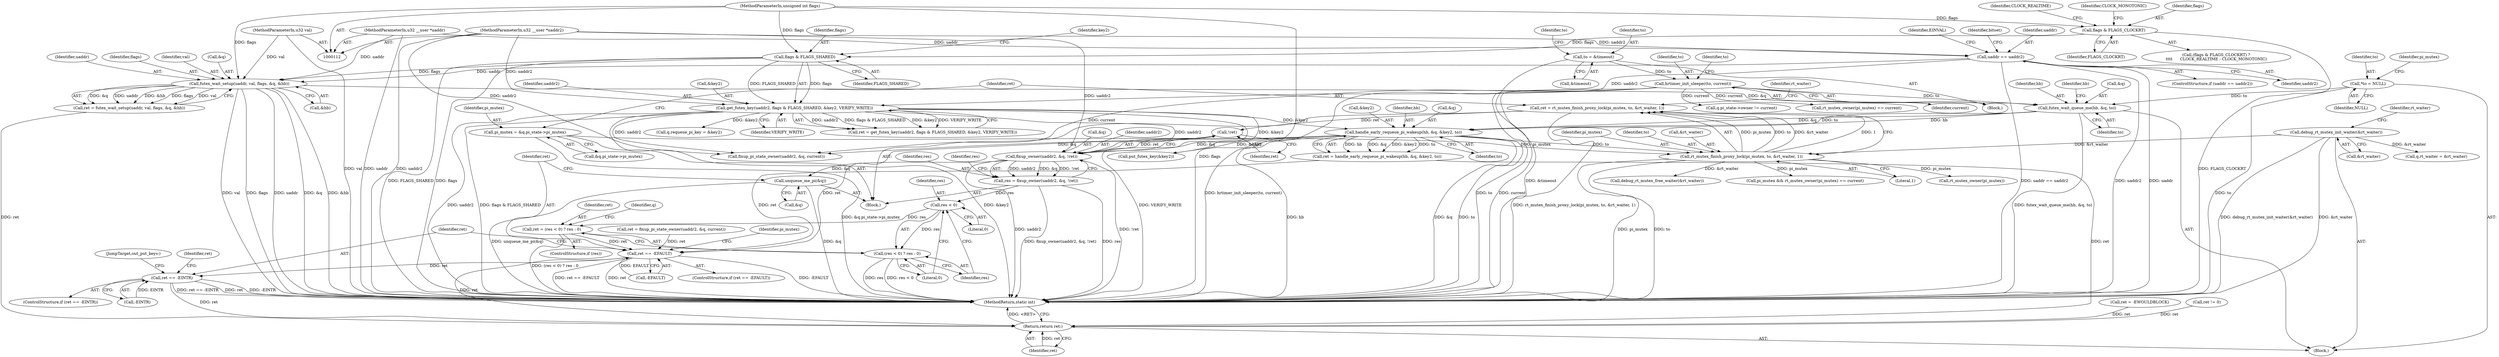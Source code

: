 digraph "0_linux_6f7b0a2a5c0fb03be7c25bd1745baa50582348ef@API" {
"1000316" [label="(Call,ret = rt_mutex_finish_proxy_lock(pi_mutex, to, &rt_waiter, 1))"];
"1000318" [label="(Call,rt_mutex_finish_proxy_lock(pi_mutex, to, &rt_waiter, 1))"];
"1000308" [label="(Call,pi_mutex = &q.pi_state->pi_mutex)"];
"1000252" [label="(Call,handle_early_requeue_pi_wakeup(hb, &q, &key2, to))"];
"1000240" [label="(Call,futex_wait_queue_me(hb, &q, to))"];
"1000229" [label="(Call,futex_wait_setup(uaddr, val, flags, &q, &hb))"];
"1000142" [label="(Call,uaddr == uaddr2)"];
"1000113" [label="(MethodParameterIn,u32 __user *uaddr)"];
"1000118" [label="(MethodParameterIn,u32 __user *uaddr2)"];
"1000115" [label="(MethodParameterIn,u32 val)"];
"1000198" [label="(Call,flags & FLAGS_SHARED)"];
"1000167" [label="(Call,flags & FLAGS_CLOCKRT)"];
"1000114" [label="(MethodParameterIn,unsigned int flags)"];
"1000122" [label="(Call,*to = NULL)"];
"1000173" [label="(Call,hrtimer_init_sleeper(to, current))"];
"1000157" [label="(Call,to = &timeout)"];
"1000196" [label="(Call,get_futex_key(uaddr2, flags & FLAGS_SHARED, &key2, VERIFY_WRITE))"];
"1000186" [label="(Call,debug_rt_mutex_init_waiter(&rt_waiter))"];
"1000337" [label="(Call,!ret)"];
"1000333" [label="(Call,fixup_owner(uaddr2, &q, !ret))"];
"1000331" [label="(Call,res = fixup_owner(uaddr2, &q, !ret))"];
"1000344" [label="(Call,res < 0)"];
"1000341" [label="(Call,ret = (res < 0) ? res : 0)"];
"1000353" [label="(Call,ret == -EFAULT)"];
"1000369" [label="(Call,ret == -EINTR)"];
"1000402" [label="(Return,return ret;)"];
"1000343" [label="(Call,(res < 0) ? res : 0)"];
"1000349" [label="(Call,unqueue_me_pi(&q))"];
"1000331" [label="(Call,res = fixup_owner(uaddr2, &q, !ret))"];
"1000230" [label="(Identifier,uaddr)"];
"1000114" [label="(MethodParameterIn,unsigned int flags)"];
"1000374" [label="(Call,ret = -EWOULDBLOCK)"];
"1000354" [label="(Identifier,ret)"];
"1000124" [label="(Identifier,NULL)"];
"1000371" [label="(Call,-EINTR)"];
"1000359" [label="(Call,pi_mutex && rt_mutex_owner(pi_mutex) == current)"];
"1000171" [label="(Identifier,CLOCK_MONOTONIC)"];
"1000370" [label="(Identifier,ret)"];
"1000232" [label="(Identifier,flags)"];
"1000191" [label="(Identifier,rt_waiter)"];
"1000256" [label="(Call,&key2)"];
"1000141" [label="(ControlStructure,if (uaddr == uaddr2))"];
"1000206" [label="(Call,ret != 0)"];
"1000186" [label="(Call,debug_rt_mutex_init_waiter(&rt_waiter))"];
"1000258" [label="(Identifier,to)"];
"1000375" [label="(Identifier,ret)"];
"1000252" [label="(Call,handle_early_requeue_pi_wakeup(hb, &q, &key2, to))"];
"1000199" [label="(Identifier,flags)"];
"1000202" [label="(Identifier,key2)"];
"1000346" [label="(Literal,0)"];
"1000348" [label="(Literal,0)"];
"1000340" [label="(Identifier,res)"];
"1000150" [label="(Identifier,bitset)"];
"1000309" [label="(Identifier,pi_mutex)"];
"1000229" [label="(Call,futex_wait_setup(uaddr, val, flags, &q, &hb))"];
"1000353" [label="(Call,ret == -EFAULT)"];
"1000122" [label="(Call,*to = NULL)"];
"1000167" [label="(Call,flags & FLAGS_CLOCKRT)"];
"1000241" [label="(Identifier,hb)"];
"1000215" [label="(Call,q.rt_waiter = &rt_waiter)"];
"1000349" [label="(Call,unqueue_me_pi(&q))"];
"1000323" [label="(Literal,1)"];
"1000196" [label="(Call,get_futex_key(uaddr2, flags & FLAGS_SHARED, &key2, VERIFY_WRITE))"];
"1000168" [label="(Identifier,flags)"];
"1000316" [label="(Call,ret = rt_mutex_finish_proxy_lock(pi_mutex, to, &rt_waiter, 1))"];
"1000144" [label="(Identifier,uaddr2)"];
"1000198" [label="(Call,flags & FLAGS_SHARED)"];
"1000194" [label="(Call,ret = get_futex_key(uaddr2, flags & FLAGS_SHARED, &key2, VERIFY_WRITE))"];
"1000231" [label="(Identifier,val)"];
"1000362" [label="(Call,rt_mutex_owner(pi_mutex))"];
"1000143" [label="(Identifier,uaddr)"];
"1000385" [label="(Call,put_futex_key(&key2))"];
"1000164" [label="(Identifier,to)"];
"1000335" [label="(Call,&q)"];
"1000197" [label="(Identifier,uaddr2)"];
"1000324" [label="(Call,debug_rt_mutex_free_waiter(&rt_waiter))"];
"1000337" [label="(Call,!ret)"];
"1000159" [label="(Call,&timeout)"];
"1000344" [label="(Call,res < 0)"];
"1000187" [label="(Call,&rt_waiter)"];
"1000308" [label="(Call,pi_mutex = &q.pi_state->pi_mutex)"];
"1000119" [label="(Block,)"];
"1000248" [label="(Identifier,hb)"];
"1000278" [label="(Call,q.pi_state->owner != current)"];
"1000240" [label="(Call,futex_wait_queue_me(hb, &q, to))"];
"1000369" [label="(Call,ret == -EINTR)"];
"1000302" [label="(Block,)"];
"1000352" [label="(ControlStructure,if (ret == -EFAULT))"];
"1000368" [label="(ControlStructure,if (ret == -EINTR))"];
"1000350" [label="(Call,&q)"];
"1000332" [label="(Identifier,res)"];
"1000333" [label="(Call,fixup_owner(uaddr2, &q, !ret))"];
"1000310" [label="(Call,&q.pi_state->pi_mutex)"];
"1000347" [label="(Identifier,res)"];
"1000345" [label="(Identifier,res)"];
"1000361" [label="(Call,rt_mutex_owner(pi_mutex) == current)"];
"1000244" [label="(Identifier,to)"];
"1000233" [label="(Call,&q)"];
"1000351" [label="(Identifier,q)"];
"1000142" [label="(Call,uaddr == uaddr2)"];
"1000378" [label="(JumpTarget,out_put_keys:)"];
"1000169" [label="(Identifier,FLAGS_CLOCKRT)"];
"1000319" [label="(Identifier,pi_mutex)"];
"1000158" [label="(Identifier,to)"];
"1000166" [label="(Call,(flags & FLAGS_CLOCKRT) ?\n\t\t\t\t      CLOCK_REALTIME : CLOCK_MONOTONIC)"];
"1000235" [label="(Call,&hb)"];
"1000221" [label="(Call,q.requeue_pi_key = &key2)"];
"1000147" [label="(Identifier,EINVAL)"];
"1000123" [label="(Identifier,to)"];
"1000341" [label="(Call,ret = (res < 0) ? res : 0)"];
"1000157" [label="(Call,to = &timeout)"];
"1000326" [label="(Identifier,rt_waiter)"];
"1000175" [label="(Identifier,current)"];
"1000113" [label="(MethodParameterIn,u32 __user *uaddr)"];
"1000250" [label="(Call,ret = handle_early_requeue_pi_wakeup(hb, &q, &key2, to))"];
"1000242" [label="(Call,&q)"];
"1000200" [label="(Identifier,FLAGS_SHARED)"];
"1000201" [label="(Call,&key2)"];
"1000402" [label="(Return,return ret;)"];
"1000179" [label="(Identifier,to)"];
"1000343" [label="(Call,(res < 0) ? res : 0)"];
"1000290" [label="(Call,ret = fixup_pi_state_owner(uaddr2, &q, current))"];
"1000320" [label="(Identifier,to)"];
"1000118" [label="(MethodParameterIn,u32 __user *uaddr2)"];
"1000342" [label="(Identifier,ret)"];
"1000227" [label="(Call,ret = futex_wait_setup(uaddr, val, flags, &q, &hb))"];
"1000318" [label="(Call,rt_mutex_finish_proxy_lock(pi_mutex, to, &rt_waiter, 1))"];
"1000317" [label="(Identifier,ret)"];
"1000403" [label="(Identifier,ret)"];
"1000360" [label="(Identifier,pi_mutex)"];
"1000156" [label="(Block,)"];
"1000253" [label="(Identifier,hb)"];
"1000203" [label="(Identifier,VERIFY_WRITE)"];
"1000339" [label="(ControlStructure,if (res))"];
"1000170" [label="(Identifier,CLOCK_REALTIME)"];
"1000321" [label="(Call,&rt_waiter)"];
"1000254" [label="(Call,&q)"];
"1000292" [label="(Call,fixup_pi_state_owner(uaddr2, &q, current))"];
"1000174" [label="(Identifier,to)"];
"1000334" [label="(Identifier,uaddr2)"];
"1000173" [label="(Call,hrtimer_init_sleeper(to, current))"];
"1000115" [label="(MethodParameterIn,u32 val)"];
"1000355" [label="(Call,-EFAULT)"];
"1000338" [label="(Identifier,ret)"];
"1000128" [label="(Identifier,pi_mutex)"];
"1000404" [label="(MethodReturn,static int)"];
"1000316" -> "1000302"  [label="AST: "];
"1000316" -> "1000318"  [label="CFG: "];
"1000317" -> "1000316"  [label="AST: "];
"1000318" -> "1000316"  [label="AST: "];
"1000326" -> "1000316"  [label="CFG: "];
"1000316" -> "1000404"  [label="DDG: rt_mutex_finish_proxy_lock(pi_mutex, to, &rt_waiter, 1)"];
"1000318" -> "1000316"  [label="DDG: pi_mutex"];
"1000318" -> "1000316"  [label="DDG: to"];
"1000318" -> "1000316"  [label="DDG: &rt_waiter"];
"1000318" -> "1000316"  [label="DDG: 1"];
"1000316" -> "1000337"  [label="DDG: ret"];
"1000318" -> "1000323"  [label="CFG: "];
"1000319" -> "1000318"  [label="AST: "];
"1000320" -> "1000318"  [label="AST: "];
"1000321" -> "1000318"  [label="AST: "];
"1000323" -> "1000318"  [label="AST: "];
"1000318" -> "1000404"  [label="DDG: pi_mutex"];
"1000318" -> "1000404"  [label="DDG: to"];
"1000308" -> "1000318"  [label="DDG: pi_mutex"];
"1000252" -> "1000318"  [label="DDG: to"];
"1000186" -> "1000318"  [label="DDG: &rt_waiter"];
"1000318" -> "1000324"  [label="DDG: &rt_waiter"];
"1000318" -> "1000359"  [label="DDG: pi_mutex"];
"1000318" -> "1000362"  [label="DDG: pi_mutex"];
"1000308" -> "1000302"  [label="AST: "];
"1000308" -> "1000310"  [label="CFG: "];
"1000309" -> "1000308"  [label="AST: "];
"1000310" -> "1000308"  [label="AST: "];
"1000317" -> "1000308"  [label="CFG: "];
"1000308" -> "1000404"  [label="DDG: &q.pi_state->pi_mutex"];
"1000252" -> "1000250"  [label="AST: "];
"1000252" -> "1000258"  [label="CFG: "];
"1000253" -> "1000252"  [label="AST: "];
"1000254" -> "1000252"  [label="AST: "];
"1000256" -> "1000252"  [label="AST: "];
"1000258" -> "1000252"  [label="AST: "];
"1000250" -> "1000252"  [label="CFG: "];
"1000252" -> "1000404"  [label="DDG: hb"];
"1000252" -> "1000404"  [label="DDG: &q"];
"1000252" -> "1000404"  [label="DDG: to"];
"1000252" -> "1000250"  [label="DDG: hb"];
"1000252" -> "1000250"  [label="DDG: &q"];
"1000252" -> "1000250"  [label="DDG: &key2"];
"1000252" -> "1000250"  [label="DDG: to"];
"1000240" -> "1000252"  [label="DDG: hb"];
"1000240" -> "1000252"  [label="DDG: &q"];
"1000240" -> "1000252"  [label="DDG: to"];
"1000196" -> "1000252"  [label="DDG: &key2"];
"1000252" -> "1000292"  [label="DDG: &q"];
"1000252" -> "1000333"  [label="DDG: &q"];
"1000252" -> "1000385"  [label="DDG: &key2"];
"1000240" -> "1000119"  [label="AST: "];
"1000240" -> "1000244"  [label="CFG: "];
"1000241" -> "1000240"  [label="AST: "];
"1000242" -> "1000240"  [label="AST: "];
"1000244" -> "1000240"  [label="AST: "];
"1000248" -> "1000240"  [label="CFG: "];
"1000240" -> "1000404"  [label="DDG: futex_wait_queue_me(hb, &q, to)"];
"1000229" -> "1000240"  [label="DDG: &q"];
"1000122" -> "1000240"  [label="DDG: to"];
"1000173" -> "1000240"  [label="DDG: to"];
"1000229" -> "1000227"  [label="AST: "];
"1000229" -> "1000235"  [label="CFG: "];
"1000230" -> "1000229"  [label="AST: "];
"1000231" -> "1000229"  [label="AST: "];
"1000232" -> "1000229"  [label="AST: "];
"1000233" -> "1000229"  [label="AST: "];
"1000235" -> "1000229"  [label="AST: "];
"1000227" -> "1000229"  [label="CFG: "];
"1000229" -> "1000404"  [label="DDG: &q"];
"1000229" -> "1000404"  [label="DDG: &hb"];
"1000229" -> "1000404"  [label="DDG: val"];
"1000229" -> "1000404"  [label="DDG: flags"];
"1000229" -> "1000404"  [label="DDG: uaddr"];
"1000229" -> "1000227"  [label="DDG: &q"];
"1000229" -> "1000227"  [label="DDG: uaddr"];
"1000229" -> "1000227"  [label="DDG: &hb"];
"1000229" -> "1000227"  [label="DDG: flags"];
"1000229" -> "1000227"  [label="DDG: val"];
"1000142" -> "1000229"  [label="DDG: uaddr"];
"1000113" -> "1000229"  [label="DDG: uaddr"];
"1000115" -> "1000229"  [label="DDG: val"];
"1000198" -> "1000229"  [label="DDG: flags"];
"1000114" -> "1000229"  [label="DDG: flags"];
"1000142" -> "1000141"  [label="AST: "];
"1000142" -> "1000144"  [label="CFG: "];
"1000143" -> "1000142"  [label="AST: "];
"1000144" -> "1000142"  [label="AST: "];
"1000147" -> "1000142"  [label="CFG: "];
"1000150" -> "1000142"  [label="CFG: "];
"1000142" -> "1000404"  [label="DDG: uaddr == uaddr2"];
"1000142" -> "1000404"  [label="DDG: uaddr2"];
"1000142" -> "1000404"  [label="DDG: uaddr"];
"1000113" -> "1000142"  [label="DDG: uaddr"];
"1000118" -> "1000142"  [label="DDG: uaddr2"];
"1000142" -> "1000196"  [label="DDG: uaddr2"];
"1000113" -> "1000112"  [label="AST: "];
"1000113" -> "1000404"  [label="DDG: uaddr"];
"1000118" -> "1000112"  [label="AST: "];
"1000118" -> "1000404"  [label="DDG: uaddr2"];
"1000118" -> "1000196"  [label="DDG: uaddr2"];
"1000118" -> "1000292"  [label="DDG: uaddr2"];
"1000118" -> "1000333"  [label="DDG: uaddr2"];
"1000115" -> "1000112"  [label="AST: "];
"1000115" -> "1000404"  [label="DDG: val"];
"1000198" -> "1000196"  [label="AST: "];
"1000198" -> "1000200"  [label="CFG: "];
"1000199" -> "1000198"  [label="AST: "];
"1000200" -> "1000198"  [label="AST: "];
"1000202" -> "1000198"  [label="CFG: "];
"1000198" -> "1000404"  [label="DDG: FLAGS_SHARED"];
"1000198" -> "1000404"  [label="DDG: flags"];
"1000198" -> "1000196"  [label="DDG: flags"];
"1000198" -> "1000196"  [label="DDG: FLAGS_SHARED"];
"1000167" -> "1000198"  [label="DDG: flags"];
"1000114" -> "1000198"  [label="DDG: flags"];
"1000167" -> "1000166"  [label="AST: "];
"1000167" -> "1000169"  [label="CFG: "];
"1000168" -> "1000167"  [label="AST: "];
"1000169" -> "1000167"  [label="AST: "];
"1000170" -> "1000167"  [label="CFG: "];
"1000171" -> "1000167"  [label="CFG: "];
"1000167" -> "1000404"  [label="DDG: FLAGS_CLOCKRT"];
"1000114" -> "1000167"  [label="DDG: flags"];
"1000114" -> "1000112"  [label="AST: "];
"1000114" -> "1000404"  [label="DDG: flags"];
"1000122" -> "1000119"  [label="AST: "];
"1000122" -> "1000124"  [label="CFG: "];
"1000123" -> "1000122"  [label="AST: "];
"1000124" -> "1000122"  [label="AST: "];
"1000128" -> "1000122"  [label="CFG: "];
"1000122" -> "1000404"  [label="DDG: to"];
"1000173" -> "1000156"  [label="AST: "];
"1000173" -> "1000175"  [label="CFG: "];
"1000174" -> "1000173"  [label="AST: "];
"1000175" -> "1000173"  [label="AST: "];
"1000179" -> "1000173"  [label="CFG: "];
"1000173" -> "1000404"  [label="DDG: hrtimer_init_sleeper(to, current)"];
"1000173" -> "1000404"  [label="DDG: to"];
"1000173" -> "1000404"  [label="DDG: current"];
"1000157" -> "1000173"  [label="DDG: to"];
"1000173" -> "1000278"  [label="DDG: current"];
"1000173" -> "1000292"  [label="DDG: current"];
"1000173" -> "1000361"  [label="DDG: current"];
"1000157" -> "1000156"  [label="AST: "];
"1000157" -> "1000159"  [label="CFG: "];
"1000158" -> "1000157"  [label="AST: "];
"1000159" -> "1000157"  [label="AST: "];
"1000164" -> "1000157"  [label="CFG: "];
"1000157" -> "1000404"  [label="DDG: &timeout"];
"1000196" -> "1000194"  [label="AST: "];
"1000196" -> "1000203"  [label="CFG: "];
"1000197" -> "1000196"  [label="AST: "];
"1000201" -> "1000196"  [label="AST: "];
"1000203" -> "1000196"  [label="AST: "];
"1000194" -> "1000196"  [label="CFG: "];
"1000196" -> "1000404"  [label="DDG: &key2"];
"1000196" -> "1000404"  [label="DDG: VERIFY_WRITE"];
"1000196" -> "1000404"  [label="DDG: uaddr2"];
"1000196" -> "1000404"  [label="DDG: flags & FLAGS_SHARED"];
"1000196" -> "1000194"  [label="DDG: uaddr2"];
"1000196" -> "1000194"  [label="DDG: flags & FLAGS_SHARED"];
"1000196" -> "1000194"  [label="DDG: &key2"];
"1000196" -> "1000194"  [label="DDG: VERIFY_WRITE"];
"1000196" -> "1000221"  [label="DDG: &key2"];
"1000196" -> "1000292"  [label="DDG: uaddr2"];
"1000196" -> "1000333"  [label="DDG: uaddr2"];
"1000196" -> "1000385"  [label="DDG: &key2"];
"1000186" -> "1000119"  [label="AST: "];
"1000186" -> "1000187"  [label="CFG: "];
"1000187" -> "1000186"  [label="AST: "];
"1000191" -> "1000186"  [label="CFG: "];
"1000186" -> "1000404"  [label="DDG: debug_rt_mutex_init_waiter(&rt_waiter)"];
"1000186" -> "1000404"  [label="DDG: &rt_waiter"];
"1000186" -> "1000215"  [label="DDG: &rt_waiter"];
"1000337" -> "1000333"  [label="AST: "];
"1000337" -> "1000338"  [label="CFG: "];
"1000338" -> "1000337"  [label="AST: "];
"1000333" -> "1000337"  [label="CFG: "];
"1000337" -> "1000333"  [label="DDG: ret"];
"1000337" -> "1000353"  [label="DDG: ret"];
"1000333" -> "1000331"  [label="AST: "];
"1000334" -> "1000333"  [label="AST: "];
"1000335" -> "1000333"  [label="AST: "];
"1000331" -> "1000333"  [label="CFG: "];
"1000333" -> "1000404"  [label="DDG: uaddr2"];
"1000333" -> "1000404"  [label="DDG: !ret"];
"1000333" -> "1000331"  [label="DDG: uaddr2"];
"1000333" -> "1000331"  [label="DDG: &q"];
"1000333" -> "1000331"  [label="DDG: !ret"];
"1000333" -> "1000349"  [label="DDG: &q"];
"1000331" -> "1000302"  [label="AST: "];
"1000332" -> "1000331"  [label="AST: "];
"1000340" -> "1000331"  [label="CFG: "];
"1000331" -> "1000404"  [label="DDG: fixup_owner(uaddr2, &q, !ret)"];
"1000331" -> "1000404"  [label="DDG: res"];
"1000331" -> "1000344"  [label="DDG: res"];
"1000344" -> "1000343"  [label="AST: "];
"1000344" -> "1000346"  [label="CFG: "];
"1000345" -> "1000344"  [label="AST: "];
"1000346" -> "1000344"  [label="AST: "];
"1000347" -> "1000344"  [label="CFG: "];
"1000348" -> "1000344"  [label="CFG: "];
"1000344" -> "1000341"  [label="DDG: res"];
"1000344" -> "1000343"  [label="DDG: res"];
"1000341" -> "1000339"  [label="AST: "];
"1000341" -> "1000343"  [label="CFG: "];
"1000342" -> "1000341"  [label="AST: "];
"1000343" -> "1000341"  [label="AST: "];
"1000351" -> "1000341"  [label="CFG: "];
"1000341" -> "1000404"  [label="DDG: (res < 0) ? res : 0"];
"1000341" -> "1000353"  [label="DDG: ret"];
"1000353" -> "1000352"  [label="AST: "];
"1000353" -> "1000355"  [label="CFG: "];
"1000354" -> "1000353"  [label="AST: "];
"1000355" -> "1000353"  [label="AST: "];
"1000360" -> "1000353"  [label="CFG: "];
"1000370" -> "1000353"  [label="CFG: "];
"1000353" -> "1000404"  [label="DDG: ret == -EFAULT"];
"1000353" -> "1000404"  [label="DDG: ret"];
"1000353" -> "1000404"  [label="DDG: -EFAULT"];
"1000290" -> "1000353"  [label="DDG: ret"];
"1000250" -> "1000353"  [label="DDG: ret"];
"1000355" -> "1000353"  [label="DDG: EFAULT"];
"1000353" -> "1000369"  [label="DDG: ret"];
"1000353" -> "1000402"  [label="DDG: ret"];
"1000369" -> "1000368"  [label="AST: "];
"1000369" -> "1000371"  [label="CFG: "];
"1000370" -> "1000369"  [label="AST: "];
"1000371" -> "1000369"  [label="AST: "];
"1000375" -> "1000369"  [label="CFG: "];
"1000378" -> "1000369"  [label="CFG: "];
"1000369" -> "1000404"  [label="DDG: ret == -EINTR"];
"1000369" -> "1000404"  [label="DDG: ret"];
"1000369" -> "1000404"  [label="DDG: -EINTR"];
"1000371" -> "1000369"  [label="DDG: EINTR"];
"1000369" -> "1000402"  [label="DDG: ret"];
"1000402" -> "1000119"  [label="AST: "];
"1000402" -> "1000403"  [label="CFG: "];
"1000403" -> "1000402"  [label="AST: "];
"1000404" -> "1000402"  [label="CFG: "];
"1000402" -> "1000404"  [label="DDG: <RET>"];
"1000403" -> "1000402"  [label="DDG: ret"];
"1000227" -> "1000402"  [label="DDG: ret"];
"1000206" -> "1000402"  [label="DDG: ret"];
"1000250" -> "1000402"  [label="DDG: ret"];
"1000374" -> "1000402"  [label="DDG: ret"];
"1000343" -> "1000347"  [label="CFG: "];
"1000343" -> "1000348"  [label="CFG: "];
"1000347" -> "1000343"  [label="AST: "];
"1000348" -> "1000343"  [label="AST: "];
"1000343" -> "1000404"  [label="DDG: res < 0"];
"1000343" -> "1000404"  [label="DDG: res"];
"1000349" -> "1000302"  [label="AST: "];
"1000349" -> "1000350"  [label="CFG: "];
"1000350" -> "1000349"  [label="AST: "];
"1000354" -> "1000349"  [label="CFG: "];
"1000349" -> "1000404"  [label="DDG: unqueue_me_pi(&q)"];
"1000349" -> "1000404"  [label="DDG: &q"];
}
